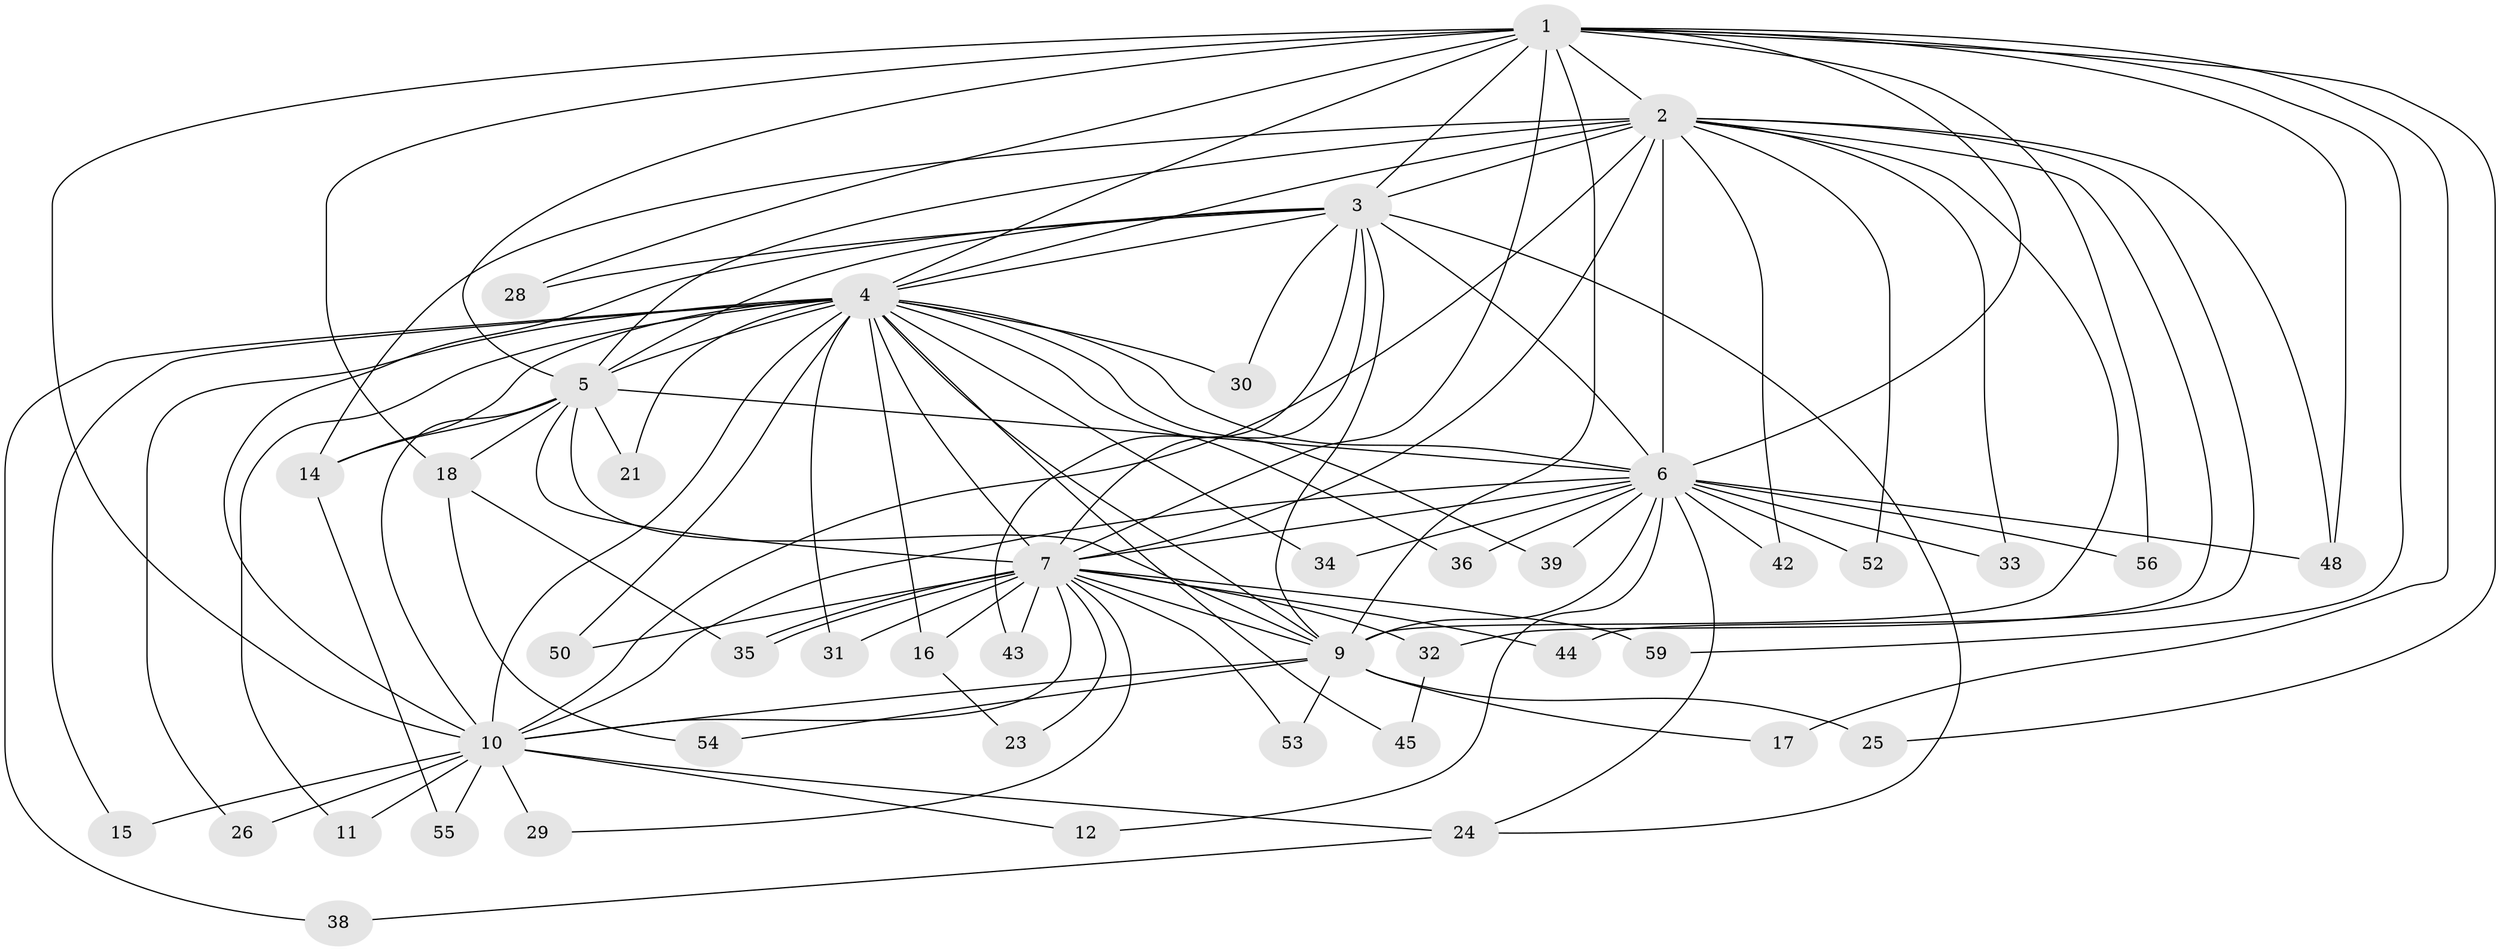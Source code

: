 // Generated by graph-tools (version 1.1) at 2025/23/03/03/25 07:23:47]
// undirected, 44 vertices, 110 edges
graph export_dot {
graph [start="1"]
  node [color=gray90,style=filled];
  1 [super="+22"];
  2 [super="+13"];
  3 [super="+8"];
  4 [super="+37"];
  5 [super="+51"];
  6 [super="+19"];
  7 [super="+49"];
  9 [super="+20"];
  10 [super="+27"];
  11;
  12;
  14 [super="+47"];
  15;
  16;
  17;
  18 [super="+40"];
  21;
  23;
  24 [super="+46"];
  25;
  26;
  28;
  29;
  30;
  31;
  32;
  33 [super="+57"];
  34 [super="+41"];
  35;
  36;
  38;
  39;
  42;
  43;
  44;
  45;
  48 [super="+58"];
  50;
  52;
  53;
  54;
  55;
  56;
  59;
  1 -- 2 [weight=2];
  1 -- 3 [weight=2];
  1 -- 4 [weight=2];
  1 -- 5;
  1 -- 6;
  1 -- 7;
  1 -- 9;
  1 -- 10;
  1 -- 17;
  1 -- 18;
  1 -- 25;
  1 -- 28;
  1 -- 56;
  1 -- 59;
  1 -- 48;
  2 -- 3 [weight=2];
  2 -- 4;
  2 -- 5;
  2 -- 6;
  2 -- 7 [weight=2];
  2 -- 9;
  2 -- 10;
  2 -- 32;
  2 -- 33;
  2 -- 42;
  2 -- 44;
  2 -- 52;
  2 -- 48;
  2 -- 14;
  3 -- 4 [weight=2];
  3 -- 5 [weight=3];
  3 -- 6 [weight=2];
  3 -- 7 [weight=3];
  3 -- 9 [weight=2];
  3 -- 10 [weight=2];
  3 -- 43;
  3 -- 28;
  3 -- 30;
  3 -- 24;
  4 -- 5;
  4 -- 6 [weight=2];
  4 -- 7;
  4 -- 9;
  4 -- 10 [weight=2];
  4 -- 11;
  4 -- 14;
  4 -- 15;
  4 -- 16;
  4 -- 21;
  4 -- 26;
  4 -- 30;
  4 -- 31;
  4 -- 34 [weight=2];
  4 -- 36;
  4 -- 38;
  4 -- 39;
  4 -- 45;
  4 -- 50;
  5 -- 6;
  5 -- 7;
  5 -- 9;
  5 -- 10;
  5 -- 14;
  5 -- 18;
  5 -- 21;
  6 -- 7;
  6 -- 9;
  6 -- 10;
  6 -- 12;
  6 -- 24;
  6 -- 36;
  6 -- 39;
  6 -- 42;
  6 -- 48;
  6 -- 52;
  6 -- 56;
  6 -- 33 [weight=2];
  6 -- 34;
  7 -- 9 [weight=2];
  7 -- 10;
  7 -- 16;
  7 -- 23;
  7 -- 29;
  7 -- 31;
  7 -- 32;
  7 -- 35;
  7 -- 35;
  7 -- 43;
  7 -- 44;
  7 -- 50;
  7 -- 53;
  7 -- 59;
  9 -- 10;
  9 -- 17;
  9 -- 25;
  9 -- 53;
  9 -- 54;
  10 -- 11;
  10 -- 12;
  10 -- 15;
  10 -- 24;
  10 -- 26;
  10 -- 29;
  10 -- 55;
  14 -- 55;
  16 -- 23;
  18 -- 54;
  18 -- 35;
  24 -- 38;
  32 -- 45;
}
